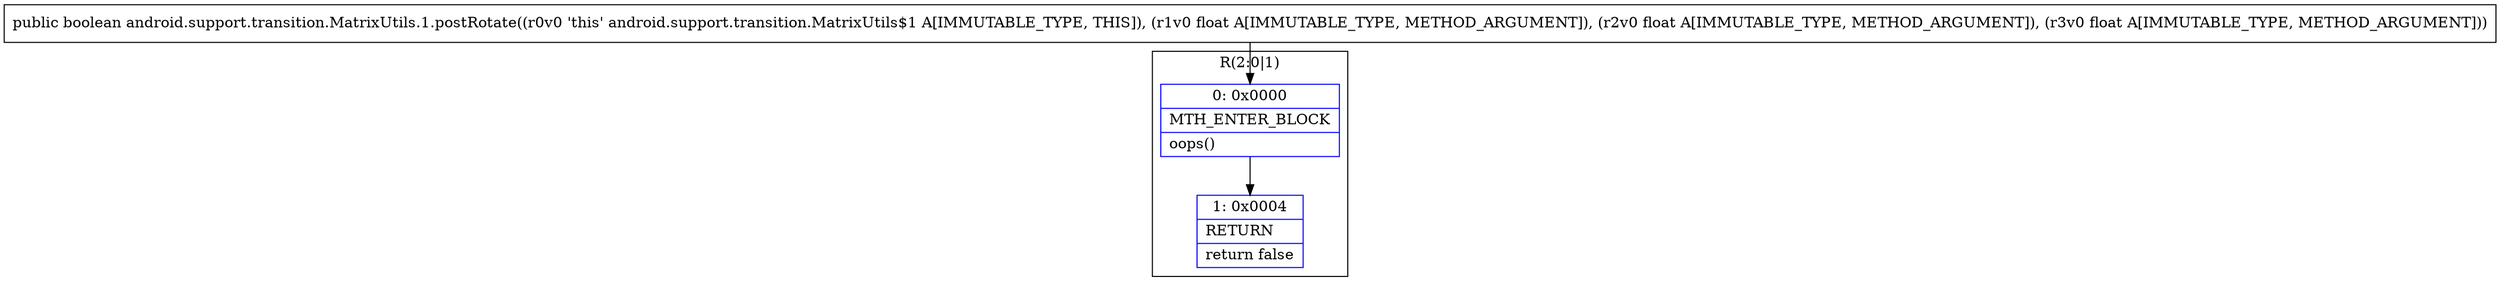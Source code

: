 digraph "CFG forandroid.support.transition.MatrixUtils.1.postRotate(FFF)Z" {
subgraph cluster_Region_1161660284 {
label = "R(2:0|1)";
node [shape=record,color=blue];
Node_0 [shape=record,label="{0\:\ 0x0000|MTH_ENTER_BLOCK\l|oops()\l}"];
Node_1 [shape=record,label="{1\:\ 0x0004|RETURN\l|return false\l}"];
}
MethodNode[shape=record,label="{public boolean android.support.transition.MatrixUtils.1.postRotate((r0v0 'this' android.support.transition.MatrixUtils$1 A[IMMUTABLE_TYPE, THIS]), (r1v0 float A[IMMUTABLE_TYPE, METHOD_ARGUMENT]), (r2v0 float A[IMMUTABLE_TYPE, METHOD_ARGUMENT]), (r3v0 float A[IMMUTABLE_TYPE, METHOD_ARGUMENT])) }"];
MethodNode -> Node_0;
Node_0 -> Node_1;
}

